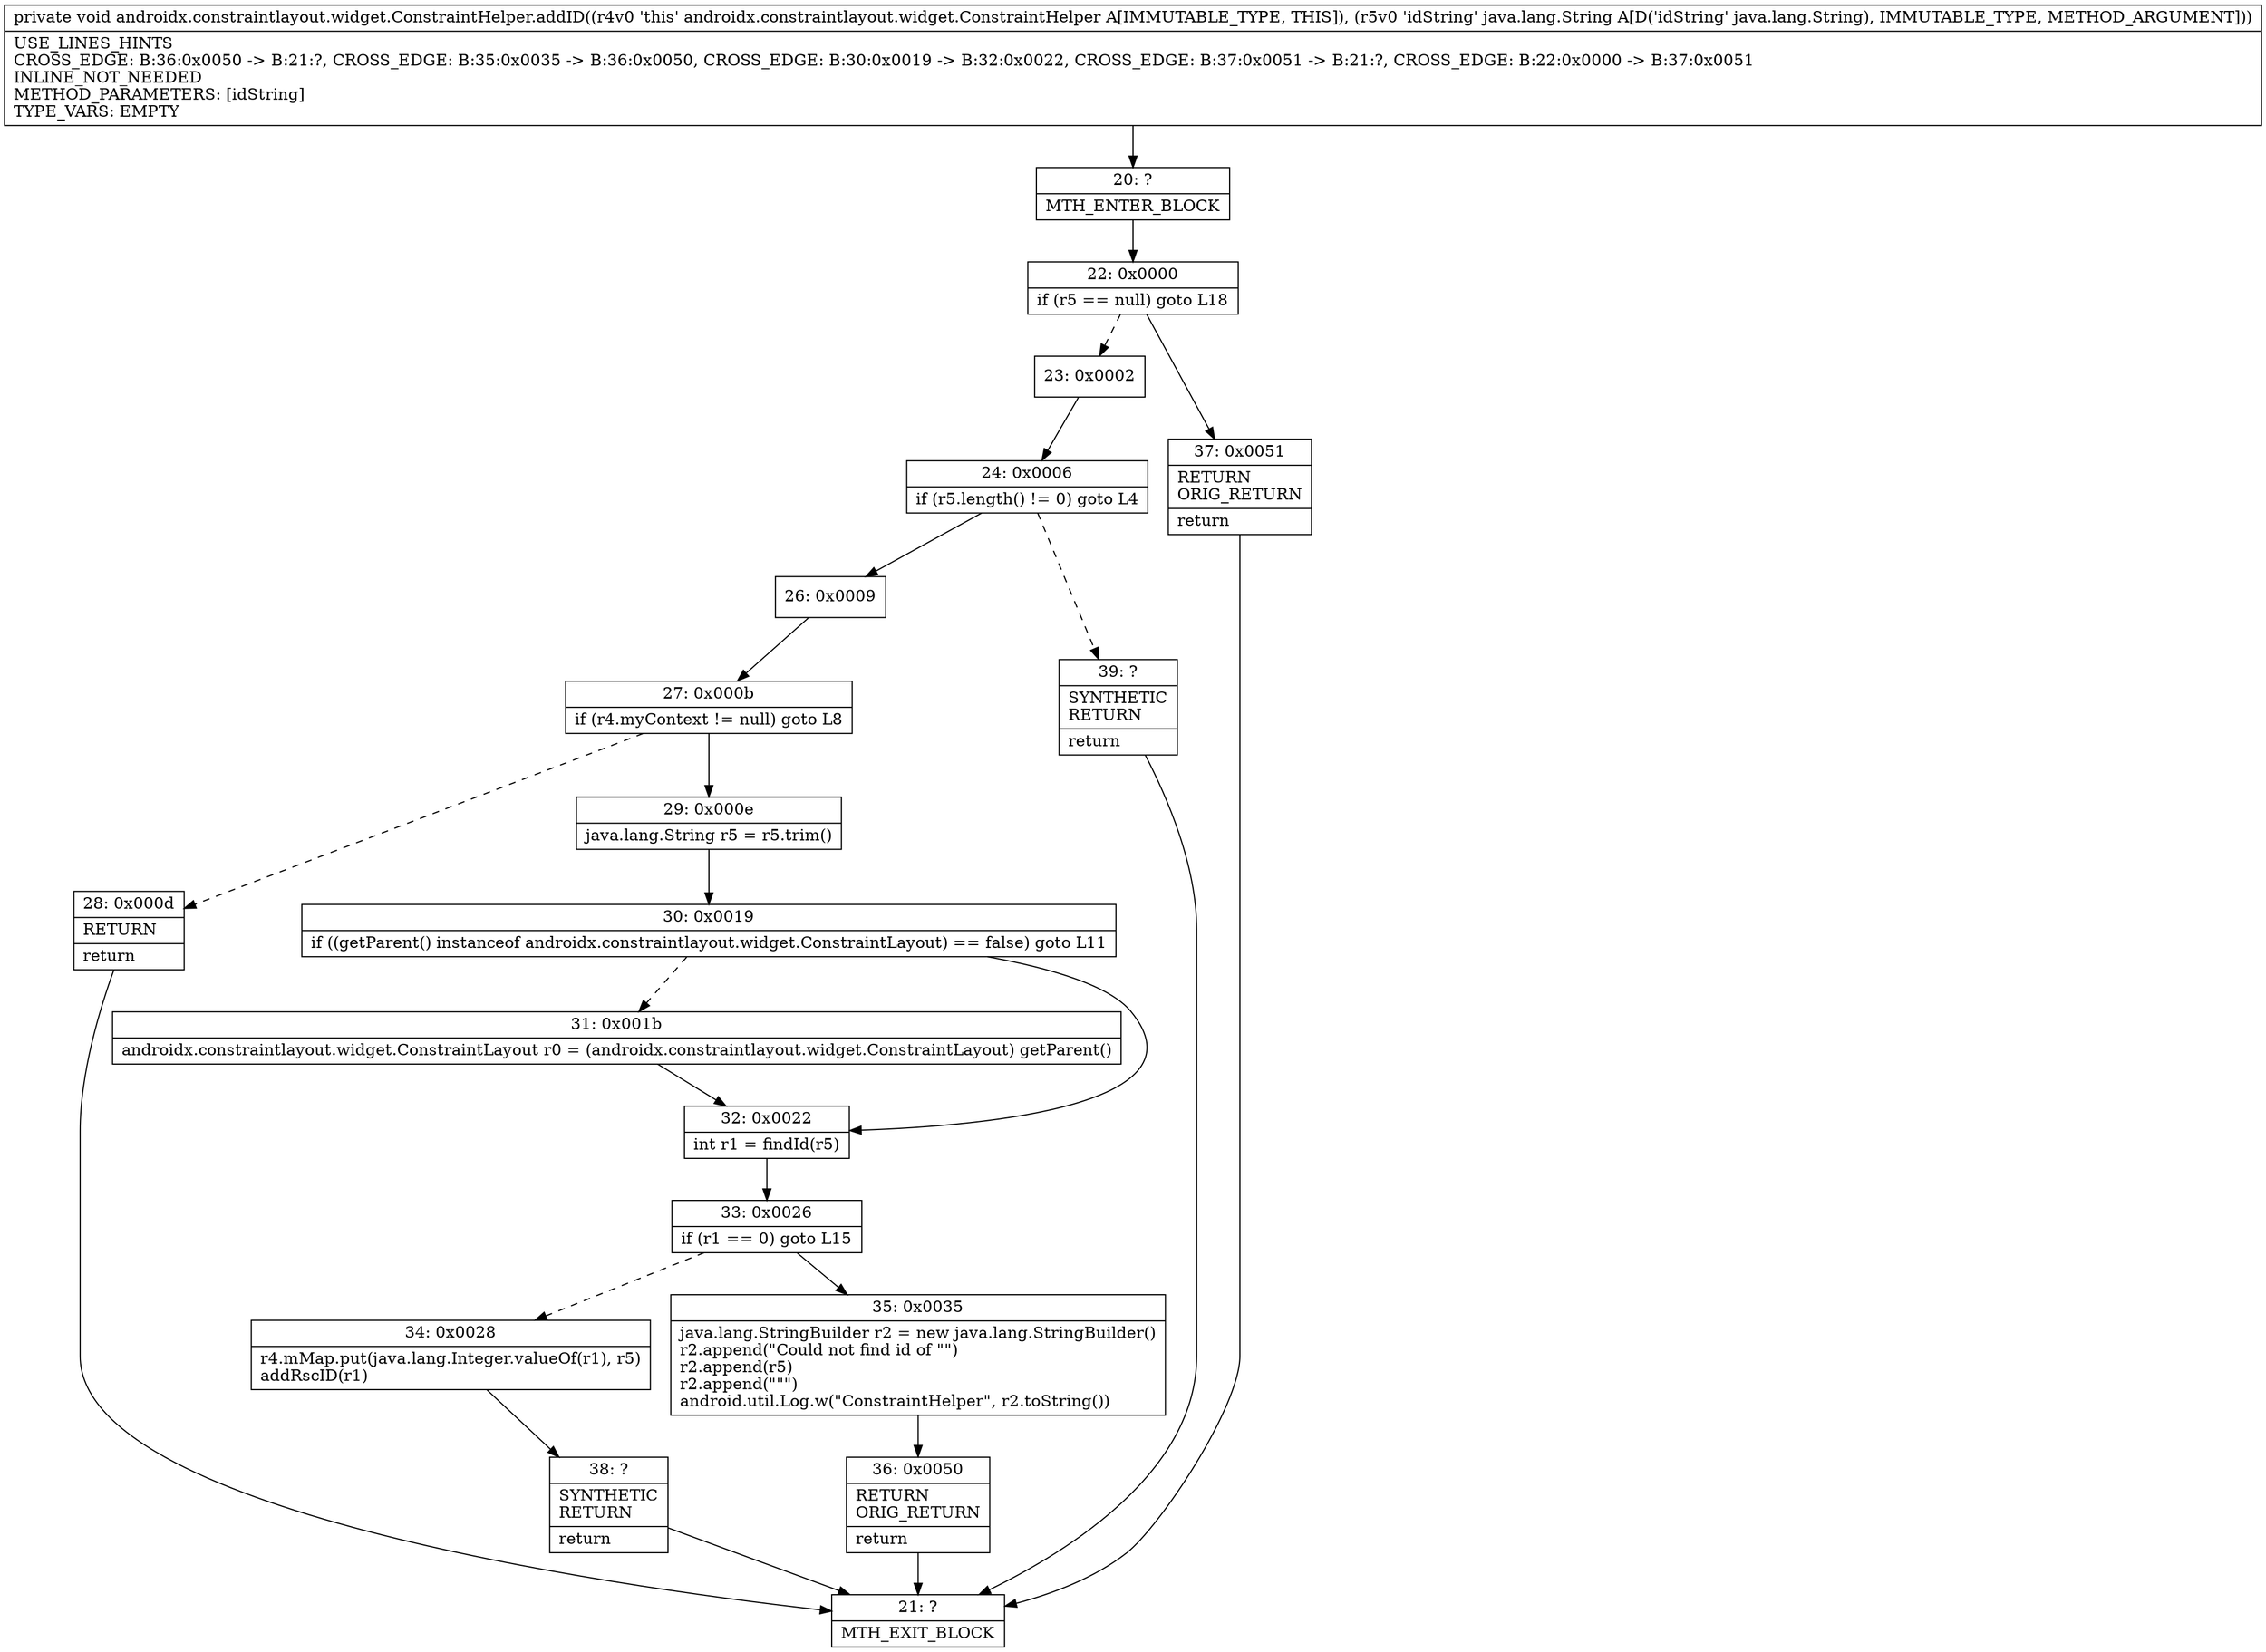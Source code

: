 digraph "CFG forandroidx.constraintlayout.widget.ConstraintHelper.addID(Ljava\/lang\/String;)V" {
Node_20 [shape=record,label="{20\:\ ?|MTH_ENTER_BLOCK\l}"];
Node_22 [shape=record,label="{22\:\ 0x0000|if (r5 == null) goto L18\l}"];
Node_23 [shape=record,label="{23\:\ 0x0002}"];
Node_24 [shape=record,label="{24\:\ 0x0006|if (r5.length() != 0) goto L4\l}"];
Node_26 [shape=record,label="{26\:\ 0x0009}"];
Node_27 [shape=record,label="{27\:\ 0x000b|if (r4.myContext != null) goto L8\l}"];
Node_28 [shape=record,label="{28\:\ 0x000d|RETURN\l|return\l}"];
Node_21 [shape=record,label="{21\:\ ?|MTH_EXIT_BLOCK\l}"];
Node_29 [shape=record,label="{29\:\ 0x000e|java.lang.String r5 = r5.trim()\l}"];
Node_30 [shape=record,label="{30\:\ 0x0019|if ((getParent() instanceof androidx.constraintlayout.widget.ConstraintLayout) == false) goto L11\l}"];
Node_31 [shape=record,label="{31\:\ 0x001b|androidx.constraintlayout.widget.ConstraintLayout r0 = (androidx.constraintlayout.widget.ConstraintLayout) getParent()\l}"];
Node_32 [shape=record,label="{32\:\ 0x0022|int r1 = findId(r5)\l}"];
Node_33 [shape=record,label="{33\:\ 0x0026|if (r1 == 0) goto L15\l}"];
Node_34 [shape=record,label="{34\:\ 0x0028|r4.mMap.put(java.lang.Integer.valueOf(r1), r5)\laddRscID(r1)\l}"];
Node_38 [shape=record,label="{38\:\ ?|SYNTHETIC\lRETURN\l|return\l}"];
Node_35 [shape=record,label="{35\:\ 0x0035|java.lang.StringBuilder r2 = new java.lang.StringBuilder()\lr2.append(\"Could not find id of \"\")\lr2.append(r5)\lr2.append(\"\"\")\landroid.util.Log.w(\"ConstraintHelper\", r2.toString())\l}"];
Node_36 [shape=record,label="{36\:\ 0x0050|RETURN\lORIG_RETURN\l|return\l}"];
Node_39 [shape=record,label="{39\:\ ?|SYNTHETIC\lRETURN\l|return\l}"];
Node_37 [shape=record,label="{37\:\ 0x0051|RETURN\lORIG_RETURN\l|return\l}"];
MethodNode[shape=record,label="{private void androidx.constraintlayout.widget.ConstraintHelper.addID((r4v0 'this' androidx.constraintlayout.widget.ConstraintHelper A[IMMUTABLE_TYPE, THIS]), (r5v0 'idString' java.lang.String A[D('idString' java.lang.String), IMMUTABLE_TYPE, METHOD_ARGUMENT]))  | USE_LINES_HINTS\lCROSS_EDGE: B:36:0x0050 \-\> B:21:?, CROSS_EDGE: B:35:0x0035 \-\> B:36:0x0050, CROSS_EDGE: B:30:0x0019 \-\> B:32:0x0022, CROSS_EDGE: B:37:0x0051 \-\> B:21:?, CROSS_EDGE: B:22:0x0000 \-\> B:37:0x0051\lINLINE_NOT_NEEDED\lMETHOD_PARAMETERS: [idString]\lTYPE_VARS: EMPTY\l}"];
MethodNode -> Node_20;Node_20 -> Node_22;
Node_22 -> Node_23[style=dashed];
Node_22 -> Node_37;
Node_23 -> Node_24;
Node_24 -> Node_26;
Node_24 -> Node_39[style=dashed];
Node_26 -> Node_27;
Node_27 -> Node_28[style=dashed];
Node_27 -> Node_29;
Node_28 -> Node_21;
Node_29 -> Node_30;
Node_30 -> Node_31[style=dashed];
Node_30 -> Node_32;
Node_31 -> Node_32;
Node_32 -> Node_33;
Node_33 -> Node_34[style=dashed];
Node_33 -> Node_35;
Node_34 -> Node_38;
Node_38 -> Node_21;
Node_35 -> Node_36;
Node_36 -> Node_21;
Node_39 -> Node_21;
Node_37 -> Node_21;
}

